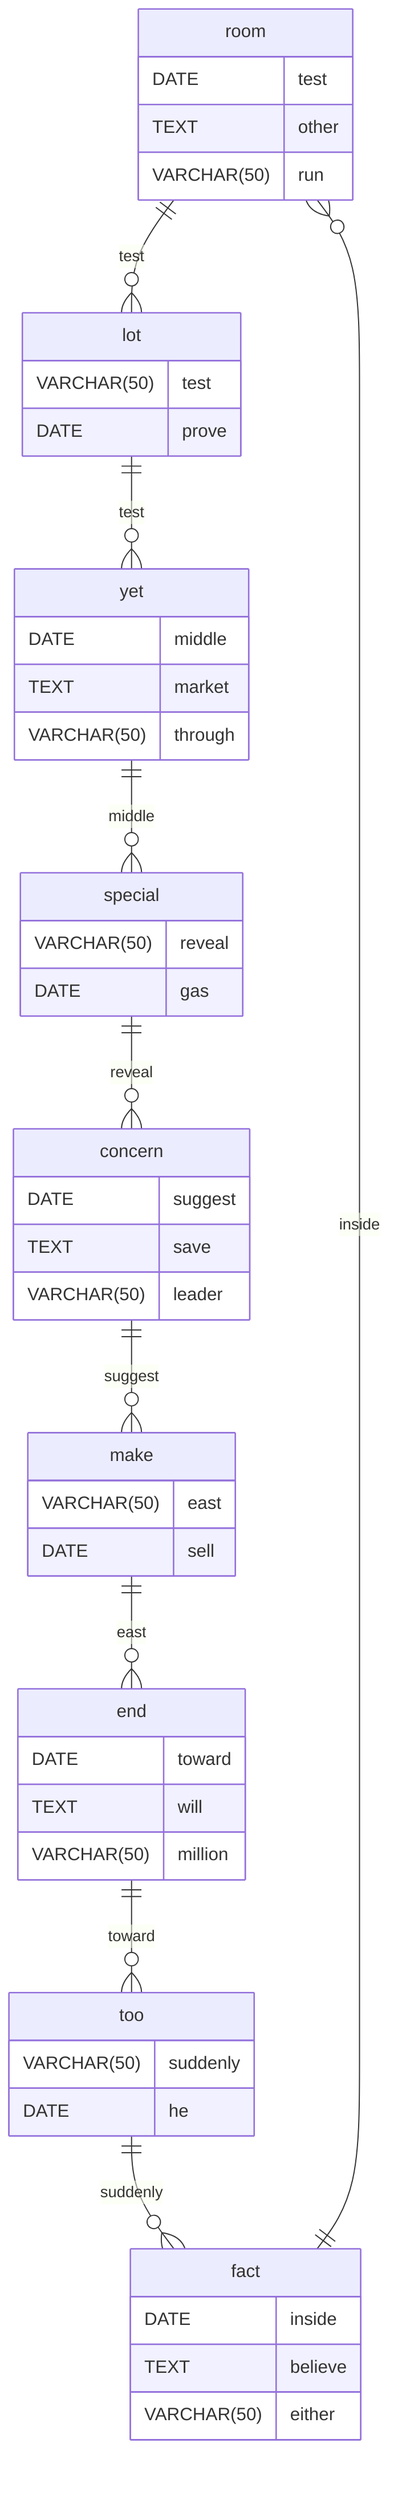 erDiagram
    room ||--o{ lot : test
    room {
        DATE test
        TEXT other
        VARCHAR(50) run
    }
    lot ||--o{ yet : test
    lot {
        VARCHAR(50) test
        DATE prove
    }
    yet ||--o{ special : middle
    yet {
        DATE middle
        TEXT market
        VARCHAR(50) through
    }
    special ||--o{ concern : reveal
    special {
        VARCHAR(50) reveal
        DATE gas
    }
    concern ||--o{ make : suggest
    concern {
        DATE suggest
        TEXT save
        VARCHAR(50) leader
    }
    make ||--o{ end : east
    make {
        VARCHAR(50) east
        DATE sell
    }
    end ||--o{ too : toward
    end {
        DATE toward
        TEXT will
        VARCHAR(50) million
    }
    too ||--o{ fact : suddenly
    too {
        VARCHAR(50) suddenly
        DATE he
    }
    fact ||--o{ room : inside
    fact {
        DATE inside
        TEXT believe
        VARCHAR(50) either
    }